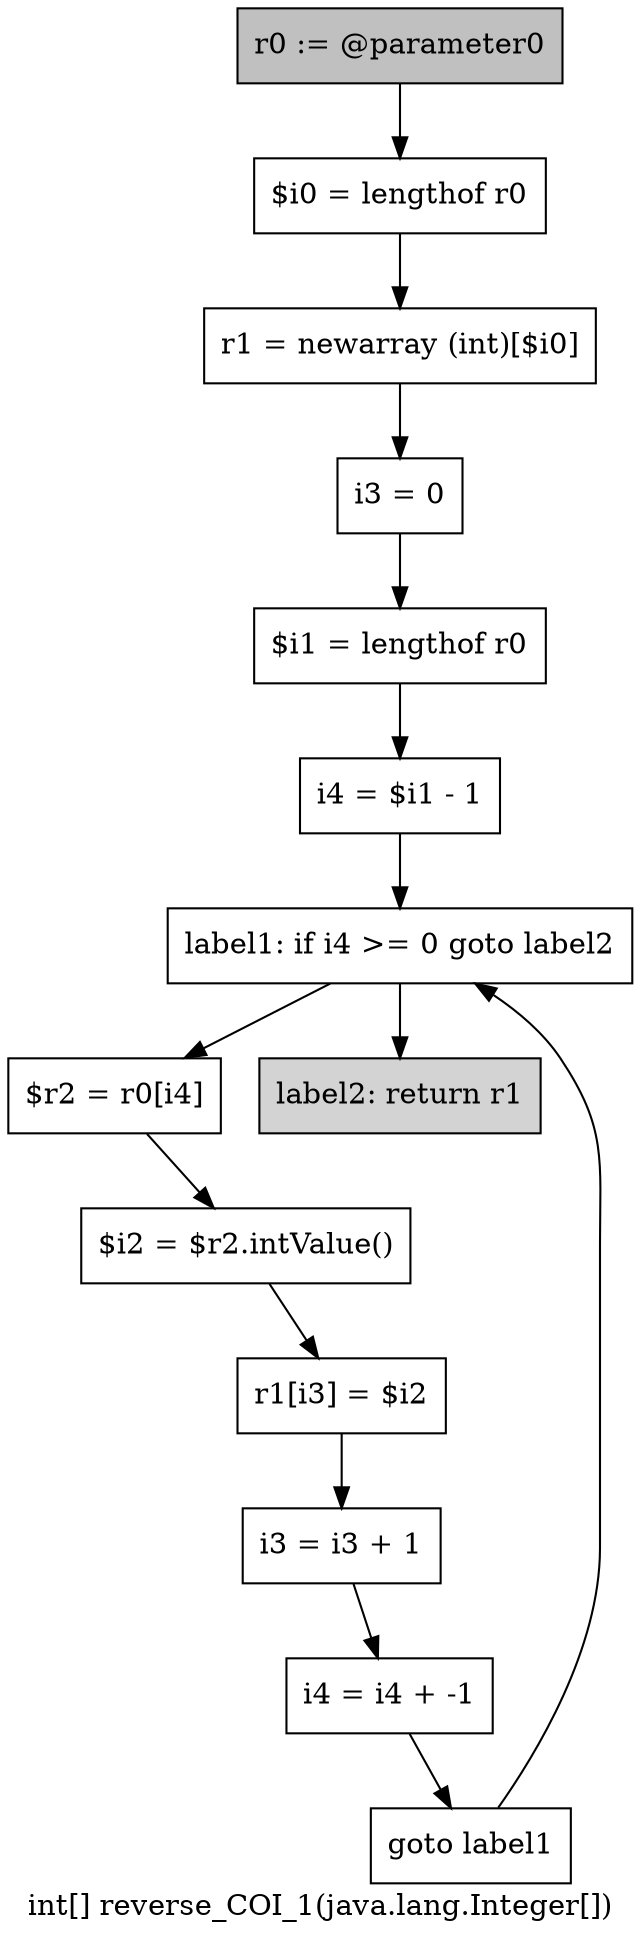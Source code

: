 digraph "int[] reverse_COI_1(java.lang.Integer[])" {
    label="int[] reverse_COI_1(java.lang.Integer[])";
    node [shape=box];
    "0" [style=filled,fillcolor=gray,label="r0 := @parameter0",];
    "1" [label="$i0 = lengthof r0",];
    "0"->"1";
    "2" [label="r1 = newarray (int)[$i0]",];
    "1"->"2";
    "3" [label="i3 = 0",];
    "2"->"3";
    "4" [label="$i1 = lengthof r0",];
    "3"->"4";
    "5" [label="i4 = $i1 - 1",];
    "4"->"5";
    "6" [label="label1: if i4 >= 0 goto label2",];
    "5"->"6";
    "7" [label="$r2 = r0[i4]",];
    "6"->"7";
    "13" [style=filled,fillcolor=lightgray,label="label2: return r1",];
    "6"->"13";
    "8" [label="$i2 = $r2.intValue()",];
    "7"->"8";
    "9" [label="r1[i3] = $i2",];
    "8"->"9";
    "10" [label="i3 = i3 + 1",];
    "9"->"10";
    "11" [label="i4 = i4 + -1",];
    "10"->"11";
    "12" [label="goto label1",];
    "11"->"12";
    "12"->"6";
}

